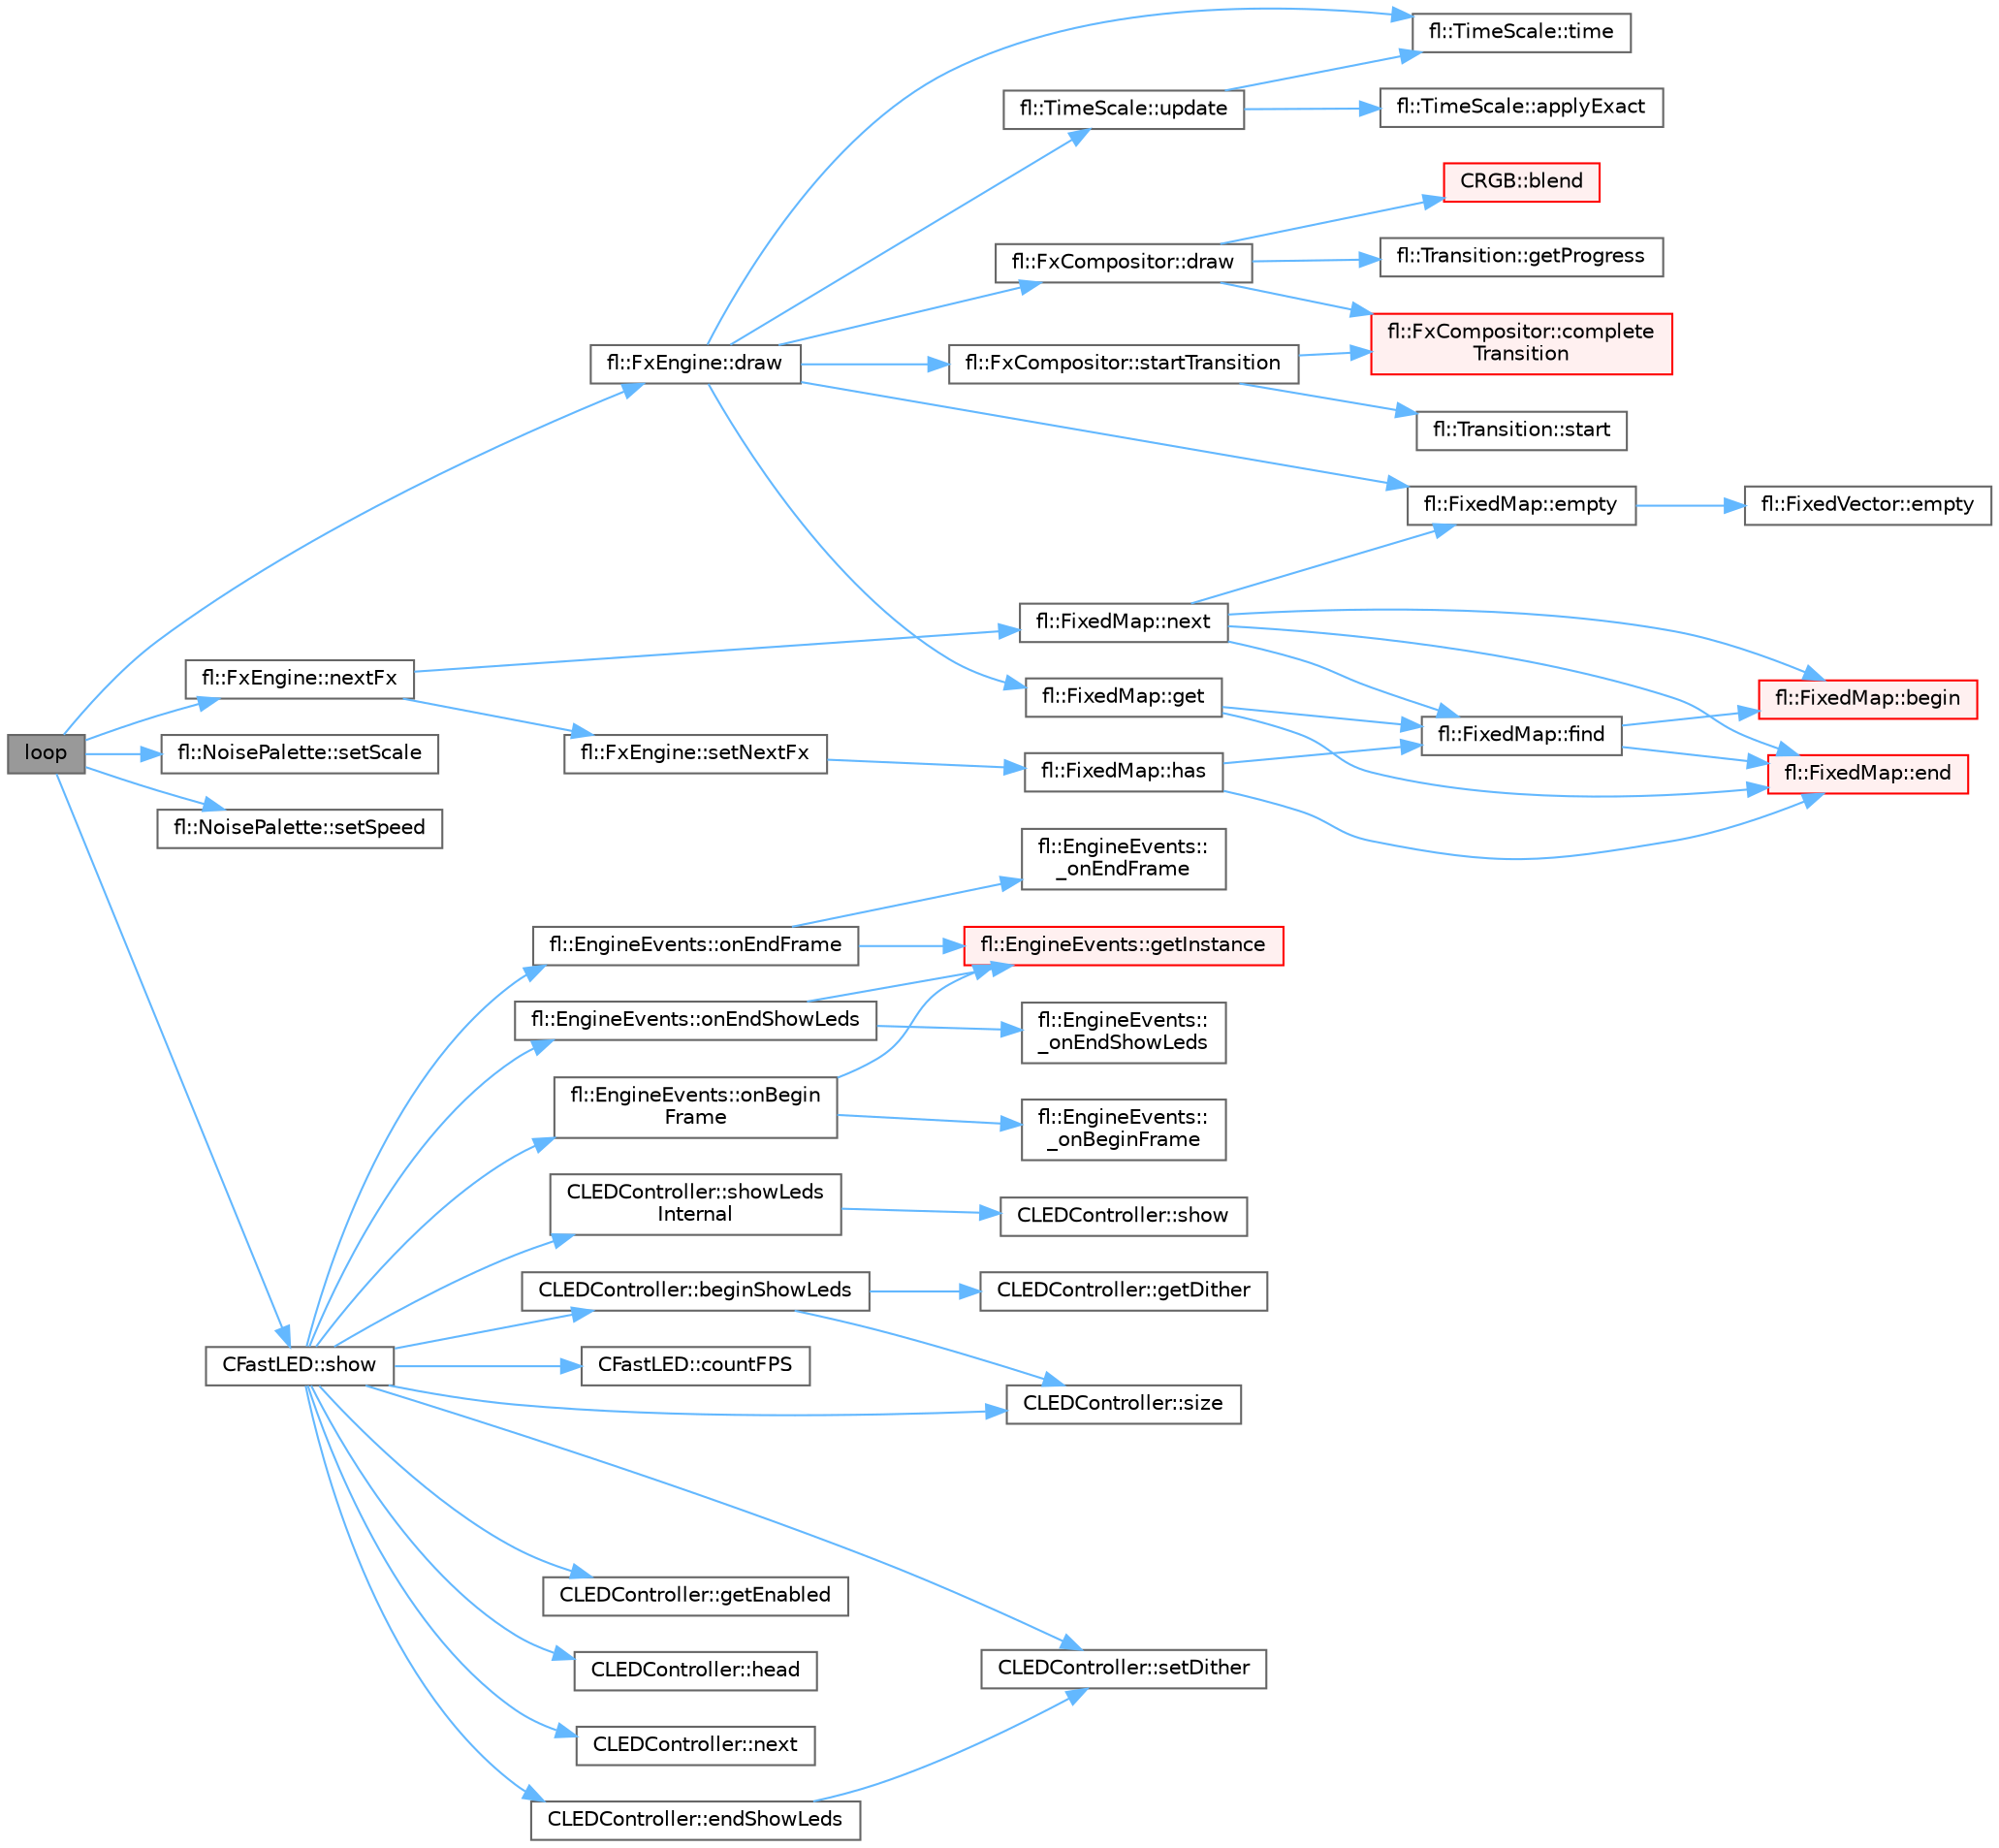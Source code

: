 digraph "loop"
{
 // LATEX_PDF_SIZE
  bgcolor="transparent";
  edge [fontname=Helvetica,fontsize=10,labelfontname=Helvetica,labelfontsize=10];
  node [fontname=Helvetica,fontsize=10,shape=box,height=0.2,width=0.4];
  rankdir="LR";
  Node1 [id="Node000001",label="loop",height=0.2,width=0.4,color="gray40", fillcolor="grey60", style="filled", fontcolor="black",tooltip=" "];
  Node1 -> Node2 [id="edge1_Node000001_Node000002",color="steelblue1",style="solid",tooltip=" "];
  Node2 [id="Node000002",label="fl::FxEngine::draw",height=0.2,width=0.4,color="grey40", fillcolor="white", style="filled",URL="$d4/d60/classfl_1_1_fx_engine.html#aa0b3b17d66712b3c2184d8c59c6b55f1",tooltip="Renders the current effect or transition to the output buffer."];
  Node2 -> Node3 [id="edge2_Node000002_Node000003",color="steelblue1",style="solid",tooltip=" "];
  Node3 [id="Node000003",label="fl::FxCompositor::draw",height=0.2,width=0.4,color="grey40", fillcolor="white", style="filled",URL="$d7/df1/classfl_1_1_fx_compositor.html#aade5cf1a5c03eb71c39f8ed58c981e96",tooltip=" "];
  Node3 -> Node4 [id="edge3_Node000003_Node000004",color="steelblue1",style="solid",tooltip=" "];
  Node4 [id="Node000004",label="CRGB::blend",height=0.2,width=0.4,color="red", fillcolor="#FFF0F0", style="filled",URL="$db/d87/group___pixel_types.html#a6348cb098a0b27f443bd1af290dafa94",tooltip=" "];
  Node3 -> Node9 [id="edge4_Node000003_Node000009",color="steelblue1",style="solid",tooltip=" "];
  Node9 [id="Node000009",label="fl::FxCompositor::complete\lTransition",height=0.2,width=0.4,color="red", fillcolor="#FFF0F0", style="filled",URL="$d7/df1/classfl_1_1_fx_compositor.html#a709e5926d9918a9dcdbebf79e3a12fc0",tooltip=" "];
  Node3 -> Node12 [id="edge5_Node000003_Node000012",color="steelblue1",style="solid",tooltip=" "];
  Node12 [id="Node000012",label="fl::Transition::getProgress",height=0.2,width=0.4,color="grey40", fillcolor="white", style="filled",URL="$d7/dde/classfl_1_1_transition.html#aa5fdddfa483b9cbe579972dc5bba9546",tooltip=" "];
  Node2 -> Node13 [id="edge6_Node000002_Node000013",color="steelblue1",style="solid",tooltip=" "];
  Node13 [id="Node000013",label="fl::FixedMap::empty",height=0.2,width=0.4,color="grey40", fillcolor="white", style="filled",URL="$d2/df3/classfl_1_1_fixed_map.html#aaa4e5e58299a89ab5a6784b011b2b2a7",tooltip=" "];
  Node13 -> Node14 [id="edge7_Node000013_Node000014",color="steelblue1",style="solid",tooltip=" "];
  Node14 [id="Node000014",label="fl::FixedVector::empty",height=0.2,width=0.4,color="grey40", fillcolor="white", style="filled",URL="$d3/d73/classfl_1_1_fixed_vector.html#aa9b4bb53ec2f9d7ed6c2d237b22489b5",tooltip=" "];
  Node2 -> Node15 [id="edge8_Node000002_Node000015",color="steelblue1",style="solid",tooltip=" "];
  Node15 [id="Node000015",label="fl::FixedMap::get",height=0.2,width=0.4,color="grey40", fillcolor="white", style="filled",URL="$d2/df3/classfl_1_1_fixed_map.html#ac2c703c3d250cdb2c30101766c1810d6",tooltip=" "];
  Node15 -> Node16 [id="edge9_Node000015_Node000016",color="steelblue1",style="solid",tooltip=" "];
  Node16 [id="Node000016",label="fl::FixedMap::end",height=0.2,width=0.4,color="red", fillcolor="#FFF0F0", style="filled",URL="$d2/df3/classfl_1_1_fixed_map.html#a25851b559aa5ae81d52c0c5792d10bf5",tooltip=" "];
  Node15 -> Node18 [id="edge10_Node000015_Node000018",color="steelblue1",style="solid",tooltip=" "];
  Node18 [id="Node000018",label="fl::FixedMap::find",height=0.2,width=0.4,color="grey40", fillcolor="white", style="filled",URL="$d2/df3/classfl_1_1_fixed_map.html#a85134d13ee9474e0ac60284e965ccbb3",tooltip=" "];
  Node18 -> Node19 [id="edge11_Node000018_Node000019",color="steelblue1",style="solid",tooltip=" "];
  Node19 [id="Node000019",label="fl::FixedMap::begin",height=0.2,width=0.4,color="red", fillcolor="#FFF0F0", style="filled",URL="$d2/df3/classfl_1_1_fixed_map.html#a5bcfb52c7949403994eed767316e237b",tooltip=" "];
  Node18 -> Node16 [id="edge12_Node000018_Node000016",color="steelblue1",style="solid",tooltip=" "];
  Node2 -> Node21 [id="edge13_Node000002_Node000021",color="steelblue1",style="solid",tooltip=" "];
  Node21 [id="Node000021",label="fl::FxCompositor::startTransition",height=0.2,width=0.4,color="grey40", fillcolor="white", style="filled",URL="$d7/df1/classfl_1_1_fx_compositor.html#a623a0970c4c8b2cec73db92a8008c752",tooltip=" "];
  Node21 -> Node9 [id="edge14_Node000021_Node000009",color="steelblue1",style="solid",tooltip=" "];
  Node21 -> Node22 [id="edge15_Node000021_Node000022",color="steelblue1",style="solid",tooltip=" "];
  Node22 [id="Node000022",label="fl::Transition::start",height=0.2,width=0.4,color="grey40", fillcolor="white", style="filled",URL="$d7/dde/classfl_1_1_transition.html#ac43edc15263acfe1b5d1afc03d544b34",tooltip=" "];
  Node2 -> Node23 [id="edge16_Node000002_Node000023",color="steelblue1",style="solid",tooltip=" "];
  Node23 [id="Node000023",label="fl::TimeScale::time",height=0.2,width=0.4,color="grey40", fillcolor="white", style="filled",URL="$d4/d54/classfl_1_1_time_scale.html#a5cd0e2c2db8d7fc2d0e9b6fc055f6860",tooltip=" "];
  Node2 -> Node24 [id="edge17_Node000002_Node000024",color="steelblue1",style="solid",tooltip=" "];
  Node24 [id="Node000024",label="fl::TimeScale::update",height=0.2,width=0.4,color="grey40", fillcolor="white", style="filled",URL="$d4/d54/classfl_1_1_time_scale.html#aaf4402f6d611d4fc50bdf22eccc26556",tooltip=" "];
  Node24 -> Node25 [id="edge18_Node000024_Node000025",color="steelblue1",style="solid",tooltip=" "];
  Node25 [id="Node000025",label="fl::TimeScale::applyExact",height=0.2,width=0.4,color="grey40", fillcolor="white", style="filled",URL="$d4/d54/classfl_1_1_time_scale.html#ac47ed86f6de9028059f4abd091a3eaa6",tooltip=" "];
  Node24 -> Node23 [id="edge19_Node000024_Node000023",color="steelblue1",style="solid",tooltip=" "];
  Node1 -> Node26 [id="edge20_Node000001_Node000026",color="steelblue1",style="solid",tooltip=" "];
  Node26 [id="Node000026",label="fl::FxEngine::nextFx",height=0.2,width=0.4,color="grey40", fillcolor="white", style="filled",URL="$d4/d60/classfl_1_1_fx_engine.html#a478ed2a69d36050013ef81ffb59799a0",tooltip="Transitions to the next effect in the sequence."];
  Node26 -> Node27 [id="edge21_Node000026_Node000027",color="steelblue1",style="solid",tooltip=" "];
  Node27 [id="Node000027",label="fl::FixedMap::next",height=0.2,width=0.4,color="grey40", fillcolor="white", style="filled",URL="$d2/df3/classfl_1_1_fixed_map.html#a86e9680f024d9fb7a7fa9f96a90f4a1e",tooltip=" "];
  Node27 -> Node19 [id="edge22_Node000027_Node000019",color="steelblue1",style="solid",tooltip=" "];
  Node27 -> Node13 [id="edge23_Node000027_Node000013",color="steelblue1",style="solid",tooltip=" "];
  Node27 -> Node16 [id="edge24_Node000027_Node000016",color="steelblue1",style="solid",tooltip=" "];
  Node27 -> Node18 [id="edge25_Node000027_Node000018",color="steelblue1",style="solid",tooltip=" "];
  Node26 -> Node28 [id="edge26_Node000026_Node000028",color="steelblue1",style="solid",tooltip=" "];
  Node28 [id="Node000028",label="fl::FxEngine::setNextFx",height=0.2,width=0.4,color="grey40", fillcolor="white", style="filled",URL="$d4/d60/classfl_1_1_fx_engine.html#a855db03914c4e3f49b575a9c745026fe",tooltip="Sets the next effect to transition to."];
  Node28 -> Node29 [id="edge27_Node000028_Node000029",color="steelblue1",style="solid",tooltip=" "];
  Node29 [id="Node000029",label="fl::FixedMap::has",height=0.2,width=0.4,color="grey40", fillcolor="white", style="filled",URL="$d2/df3/classfl_1_1_fixed_map.html#a460e3d43563610531faa13038b8f3682",tooltip=" "];
  Node29 -> Node16 [id="edge28_Node000029_Node000016",color="steelblue1",style="solid",tooltip=" "];
  Node29 -> Node18 [id="edge29_Node000029_Node000018",color="steelblue1",style="solid",tooltip=" "];
  Node1 -> Node30 [id="edge30_Node000001_Node000030",color="steelblue1",style="solid",tooltip=" "];
  Node30 [id="Node000030",label="fl::NoisePalette::setScale",height=0.2,width=0.4,color="grey40", fillcolor="white", style="filled",URL="$d9/d41/classfl_1_1_noise_palette.html#a475720824c4ed35e7c3017a63ce06c8c",tooltip=" "];
  Node1 -> Node31 [id="edge31_Node000001_Node000031",color="steelblue1",style="solid",tooltip=" "];
  Node31 [id="Node000031",label="fl::NoisePalette::setSpeed",height=0.2,width=0.4,color="grey40", fillcolor="white", style="filled",URL="$d9/d41/classfl_1_1_noise_palette.html#aba51e66485dd4c1a8b516de42b43ddbb",tooltip=" "];
  Node1 -> Node32 [id="edge32_Node000001_Node000032",color="steelblue1",style="solid",tooltip=" "];
  Node32 [id="Node000032",label="CFastLED::show",height=0.2,width=0.4,color="grey40", fillcolor="white", style="filled",URL="$dd/dbb/class_c_fast_l_e_d.html#a83afdd1e2a21f33ac4f8d2610d6e331b",tooltip="Update all our controllers with the current led colors, using the passed in brightness."];
  Node32 -> Node33 [id="edge33_Node000032_Node000033",color="steelblue1",style="solid",tooltip=" "];
  Node33 [id="Node000033",label="CLEDController::beginShowLeds",height=0.2,width=0.4,color="grey40", fillcolor="white", style="filled",URL="$d6/d2c/class_c_l_e_d_controller.html#af9962ef739bdb3b590ee66f3780765d6",tooltip=" "];
  Node33 -> Node34 [id="edge34_Node000033_Node000034",color="steelblue1",style="solid",tooltip=" "];
  Node34 [id="Node000034",label="CLEDController::getDither",height=0.2,width=0.4,color="grey40", fillcolor="white", style="filled",URL="$d6/d2c/class_c_l_e_d_controller.html#a676f705adf93898739a405b85150a3e7",tooltip="Get the dithering option currently set for this controller."];
  Node33 -> Node35 [id="edge35_Node000033_Node000035",color="steelblue1",style="solid",tooltip=" "];
  Node35 [id="Node000035",label="CLEDController::size",height=0.2,width=0.4,color="grey40", fillcolor="white", style="filled",URL="$d6/d2c/class_c_l_e_d_controller.html#a63f75cf7e55cf8da46db5fd27110bb3e",tooltip="How many LEDs does this controller manage?"];
  Node32 -> Node36 [id="edge36_Node000032_Node000036",color="steelblue1",style="solid",tooltip=" "];
  Node36 [id="Node000036",label="CFastLED::countFPS",height=0.2,width=0.4,color="grey40", fillcolor="white", style="filled",URL="$dd/dbb/class_c_fast_l_e_d.html#a61d27e179c9b68bde89d220aebc0de32",tooltip="For debugging, this will keep track of time between calls to countFPS()."];
  Node32 -> Node37 [id="edge37_Node000032_Node000037",color="steelblue1",style="solid",tooltip=" "];
  Node37 [id="Node000037",label="CLEDController::endShowLeds",height=0.2,width=0.4,color="grey40", fillcolor="white", style="filled",URL="$d6/d2c/class_c_l_e_d_controller.html#a49b221af013bf196c2068e2cbd1c299d",tooltip=" "];
  Node37 -> Node38 [id="edge38_Node000037_Node000038",color="steelblue1",style="solid",tooltip=" "];
  Node38 [id="Node000038",label="CLEDController::setDither",height=0.2,width=0.4,color="grey40", fillcolor="white", style="filled",URL="$d6/d2c/class_c_l_e_d_controller.html#a2a231accbeb00e6a6080a7e55274a279",tooltip="Set the dithering mode for this controller to use."];
  Node32 -> Node39 [id="edge39_Node000032_Node000039",color="steelblue1",style="solid",tooltip=" "];
  Node39 [id="Node000039",label="CLEDController::getEnabled",height=0.2,width=0.4,color="grey40", fillcolor="white", style="filled",URL="$d6/d2c/class_c_l_e_d_controller.html#a6bd253f670640ea4d1bd0d71b8029f2a",tooltip=" "];
  Node32 -> Node40 [id="edge40_Node000032_Node000040",color="steelblue1",style="solid",tooltip=" "];
  Node40 [id="Node000040",label="CLEDController::head",height=0.2,width=0.4,color="grey40", fillcolor="white", style="filled",URL="$d6/d2c/class_c_l_e_d_controller.html#a8b412ff1fd4833d0db63a175d40a2ee0",tooltip="Get the first LED controller in the linked list of controllers."];
  Node32 -> Node41 [id="edge41_Node000032_Node000041",color="steelblue1",style="solid",tooltip=" "];
  Node41 [id="Node000041",label="CLEDController::next",height=0.2,width=0.4,color="grey40", fillcolor="white", style="filled",URL="$d6/d2c/class_c_l_e_d_controller.html#a21a4d2b3415dd7b24175ebdb51c9ced0",tooltip="Get the next controller in the linked list after this one."];
  Node32 -> Node42 [id="edge42_Node000032_Node000042",color="steelblue1",style="solid",tooltip=" "];
  Node42 [id="Node000042",label="fl::EngineEvents::onBegin\lFrame",height=0.2,width=0.4,color="grey40", fillcolor="white", style="filled",URL="$de/dca/classfl_1_1_engine_events.html#a7147debfba714b8ab0925af1a7c935c0",tooltip=" "];
  Node42 -> Node43 [id="edge43_Node000042_Node000043",color="steelblue1",style="solid",tooltip=" "];
  Node43 [id="Node000043",label="fl::EngineEvents::\l_onBeginFrame",height=0.2,width=0.4,color="grey40", fillcolor="white", style="filled",URL="$de/dca/classfl_1_1_engine_events.html#a9dfab83407c4cb0c15065e242d49de62",tooltip=" "];
  Node42 -> Node44 [id="edge44_Node000042_Node000044",color="steelblue1",style="solid",tooltip=" "];
  Node44 [id="Node000044",label="fl::EngineEvents::getInstance",height=0.2,width=0.4,color="red", fillcolor="#FFF0F0", style="filled",URL="$de/dca/classfl_1_1_engine_events.html#a34a4625c4fbcf754f70820bc4f0e418b",tooltip=" "];
  Node32 -> Node46 [id="edge45_Node000032_Node000046",color="steelblue1",style="solid",tooltip=" "];
  Node46 [id="Node000046",label="fl::EngineEvents::onEndFrame",height=0.2,width=0.4,color="grey40", fillcolor="white", style="filled",URL="$de/dca/classfl_1_1_engine_events.html#ab7d24c4783214392de84947cd7df5570",tooltip=" "];
  Node46 -> Node47 [id="edge46_Node000046_Node000047",color="steelblue1",style="solid",tooltip=" "];
  Node47 [id="Node000047",label="fl::EngineEvents::\l_onEndFrame",height=0.2,width=0.4,color="grey40", fillcolor="white", style="filled",URL="$de/dca/classfl_1_1_engine_events.html#a643d9a8597b79d76daed94c29845e886",tooltip=" "];
  Node46 -> Node44 [id="edge47_Node000046_Node000044",color="steelblue1",style="solid",tooltip=" "];
  Node32 -> Node48 [id="edge48_Node000032_Node000048",color="steelblue1",style="solid",tooltip=" "];
  Node48 [id="Node000048",label="fl::EngineEvents::onEndShowLeds",height=0.2,width=0.4,color="grey40", fillcolor="white", style="filled",URL="$de/dca/classfl_1_1_engine_events.html#af1bb9a46fdc6694a1b5c87a49c516ae8",tooltip=" "];
  Node48 -> Node49 [id="edge49_Node000048_Node000049",color="steelblue1",style="solid",tooltip=" "];
  Node49 [id="Node000049",label="fl::EngineEvents::\l_onEndShowLeds",height=0.2,width=0.4,color="grey40", fillcolor="white", style="filled",URL="$de/dca/classfl_1_1_engine_events.html#ae6b4037ab7b73bf0d69e07c4956f9450",tooltip=" "];
  Node48 -> Node44 [id="edge50_Node000048_Node000044",color="steelblue1",style="solid",tooltip=" "];
  Node32 -> Node38 [id="edge51_Node000032_Node000038",color="steelblue1",style="solid",tooltip=" "];
  Node32 -> Node50 [id="edge52_Node000032_Node000050",color="steelblue1",style="solid",tooltip=" "];
  Node50 [id="Node000050",label="CLEDController::showLeds\lInternal",height=0.2,width=0.4,color="grey40", fillcolor="white", style="filled",URL="$d6/d2c/class_c_l_e_d_controller.html#ac5355e980ac13d9ae97561f183f73990",tooltip="Write the data to the LEDs managed by this controller."];
  Node50 -> Node51 [id="edge53_Node000050_Node000051",color="steelblue1",style="solid",tooltip=" "];
  Node51 [id="Node000051",label="CLEDController::show",height=0.2,width=0.4,color="grey40", fillcolor="white", style="filled",URL="$d6/d2c/class_c_l_e_d_controller.html#afc8fb063666d03527aabc86d8531e007",tooltip="Write the passed in RGB data out to the LEDs managed by this controller."];
  Node32 -> Node35 [id="edge54_Node000032_Node000035",color="steelblue1",style="solid",tooltip=" "];
}
